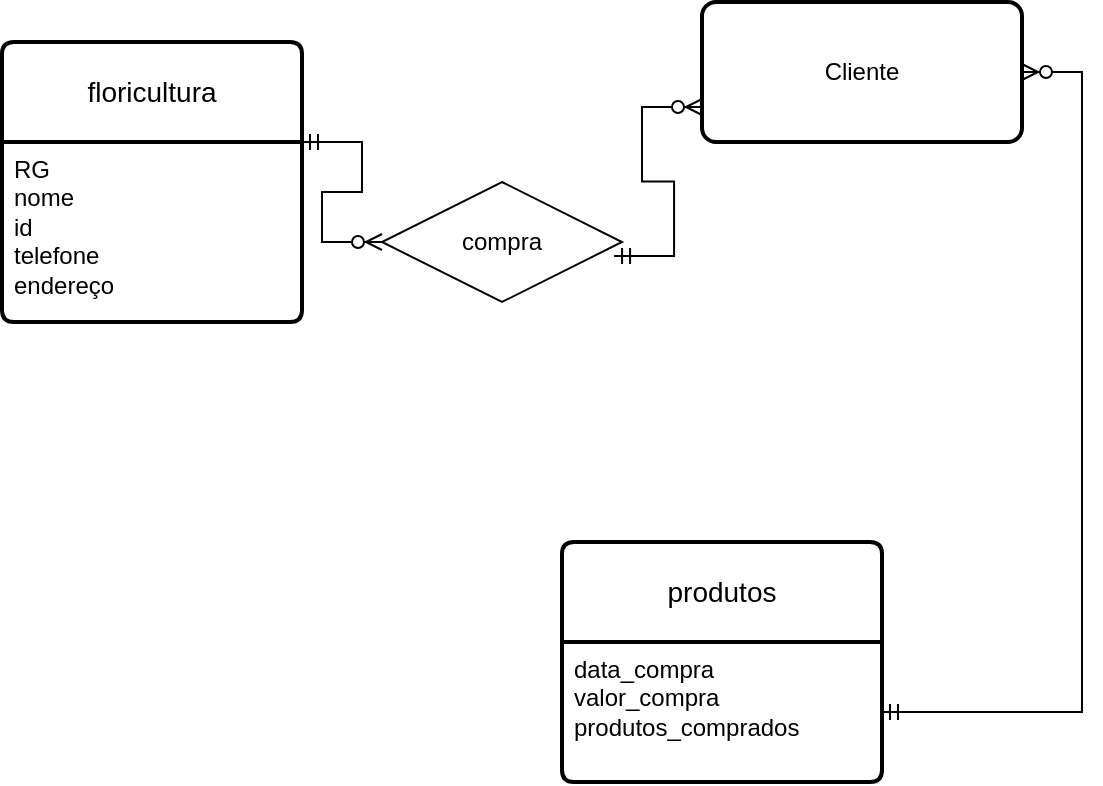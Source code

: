 <mxfile version="22.0.6" type="github">
  <diagram name="Página-1" id="SNLLtB2zFjWk_x0TlKJi">
    <mxGraphModel dx="1434" dy="718" grid="1" gridSize="10" guides="1" tooltips="1" connect="1" arrows="1" fold="1" page="1" pageScale="1" pageWidth="827" pageHeight="1169" math="0" shadow="0">
      <root>
        <mxCell id="0" />
        <mxCell id="1" parent="0" />
        <mxCell id="0PCdX-Nh0LsO0M9EhEud-1" value="floricultura" style="swimlane;childLayout=stackLayout;horizontal=1;startSize=50;horizontalStack=0;rounded=1;fontSize=14;fontStyle=0;strokeWidth=2;resizeParent=0;resizeLast=1;shadow=0;dashed=0;align=center;arcSize=4;whiteSpace=wrap;html=1;" parent="1" vertex="1">
          <mxGeometry x="230" y="70" width="150" height="140" as="geometry" />
        </mxCell>
        <mxCell id="0PCdX-Nh0LsO0M9EhEud-2" value="&lt;div&gt;RG&lt;/div&gt;&lt;div&gt;nome&lt;/div&gt;&lt;div&gt;id&lt;br&gt;&lt;/div&gt;&lt;div&gt;telefone&lt;/div&gt;&lt;div&gt;endereço&lt;br&gt;&lt;/div&gt;" style="align=left;strokeColor=none;fillColor=none;spacingLeft=4;fontSize=12;verticalAlign=top;resizable=0;rotatable=0;part=1;html=1;" parent="0PCdX-Nh0LsO0M9EhEud-1" vertex="1">
          <mxGeometry y="50" width="150" height="90" as="geometry" />
        </mxCell>
        <mxCell id="0PCdX-Nh0LsO0M9EhEud-5" value="produtos" style="swimlane;childLayout=stackLayout;horizontal=1;startSize=50;horizontalStack=0;rounded=1;fontSize=14;fontStyle=0;strokeWidth=2;resizeParent=0;resizeLast=1;shadow=0;dashed=0;align=center;arcSize=4;whiteSpace=wrap;html=1;" parent="1" vertex="1">
          <mxGeometry x="510" y="320" width="160" height="120" as="geometry" />
        </mxCell>
        <mxCell id="0PCdX-Nh0LsO0M9EhEud-6" value="&lt;div&gt;data_compra&lt;/div&gt;&lt;div&gt;valor_compra&lt;/div&gt;&lt;div&gt;produtos_comprados&lt;br&gt;&lt;/div&gt;" style="align=left;strokeColor=none;fillColor=none;spacingLeft=4;fontSize=12;verticalAlign=top;resizable=0;rotatable=0;part=1;html=1;" parent="0PCdX-Nh0LsO0M9EhEud-5" vertex="1">
          <mxGeometry y="50" width="160" height="70" as="geometry" />
        </mxCell>
        <mxCell id="0PCdX-Nh0LsO0M9EhEud-13" value="Cliente" style="rounded=1;arcSize=10;whiteSpace=wrap;html=1;align=center;strokeWidth=2;" parent="1" vertex="1">
          <mxGeometry x="580" y="50" width="160" height="70" as="geometry" />
        </mxCell>
        <mxCell id="noVCv-mfabxBI1xRr8sG-40" value="" style="edgeStyle=entityRelationEdgeStyle;fontSize=12;html=1;endArrow=ERzeroToMany;startArrow=ERmandOne;rounded=0;entryX=0;entryY=0.5;entryDx=0;entryDy=0;exitX=1;exitY=0;exitDx=0;exitDy=0;" edge="1" parent="1" source="0PCdX-Nh0LsO0M9EhEud-2" target="noVCv-mfabxBI1xRr8sG-42">
          <mxGeometry width="100" height="100" relative="1" as="geometry">
            <mxPoint x="70" y="250" as="sourcePoint" />
            <mxPoint x="280" y="250" as="targetPoint" />
          </mxGeometry>
        </mxCell>
        <mxCell id="noVCv-mfabxBI1xRr8sG-41" value="" style="edgeStyle=entityRelationEdgeStyle;fontSize=12;html=1;endArrow=ERzeroToMany;startArrow=ERmandOne;rounded=0;exitX=1;exitY=0.5;exitDx=0;exitDy=0;" edge="1" parent="1" source="0PCdX-Nh0LsO0M9EhEud-6" target="0PCdX-Nh0LsO0M9EhEud-13">
          <mxGeometry width="100" height="100" relative="1" as="geometry">
            <mxPoint x="700" y="360" as="sourcePoint" />
            <mxPoint x="800" y="260" as="targetPoint" />
          </mxGeometry>
        </mxCell>
        <mxCell id="noVCv-mfabxBI1xRr8sG-42" value="compra" style="shape=rhombus;perimeter=rhombusPerimeter;whiteSpace=wrap;html=1;align=center;" vertex="1" parent="1">
          <mxGeometry x="420" y="140" width="120" height="60" as="geometry" />
        </mxCell>
        <mxCell id="noVCv-mfabxBI1xRr8sG-43" value="" style="edgeStyle=entityRelationEdgeStyle;fontSize=12;html=1;endArrow=ERzeroToMany;startArrow=ERmandOne;rounded=0;entryX=0;entryY=0.75;entryDx=0;entryDy=0;exitX=0.967;exitY=0.617;exitDx=0;exitDy=0;exitPerimeter=0;" edge="1" parent="1" source="noVCv-mfabxBI1xRr8sG-42" target="0PCdX-Nh0LsO0M9EhEud-13">
          <mxGeometry width="100" height="100" relative="1" as="geometry">
            <mxPoint x="550" y="160" as="sourcePoint" />
            <mxPoint x="640" y="60" as="targetPoint" />
          </mxGeometry>
        </mxCell>
      </root>
    </mxGraphModel>
  </diagram>
</mxfile>
